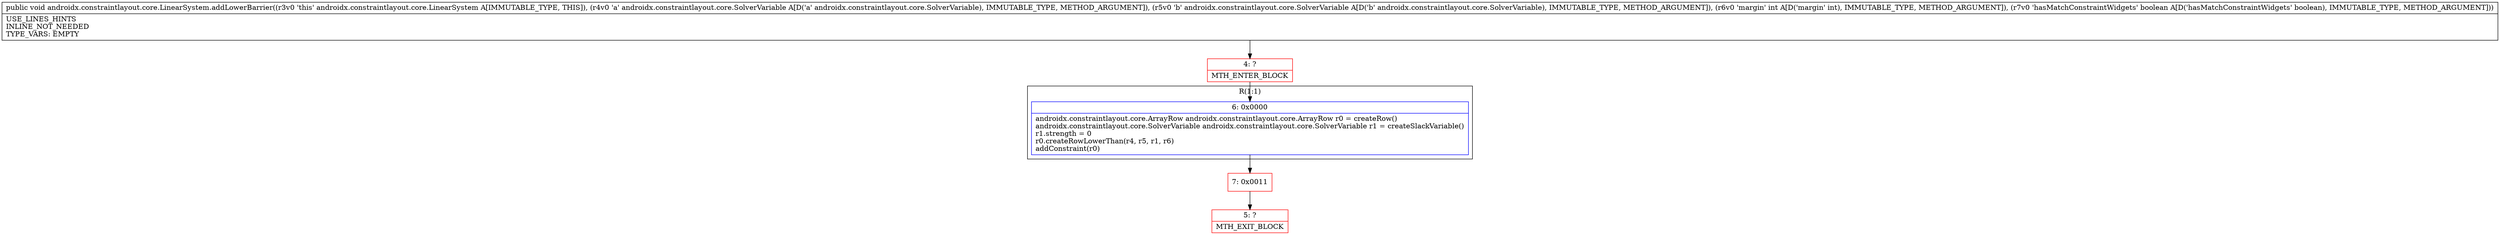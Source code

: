 digraph "CFG forandroidx.constraintlayout.core.LinearSystem.addLowerBarrier(Landroidx\/constraintlayout\/core\/SolverVariable;Landroidx\/constraintlayout\/core\/SolverVariable;IZ)V" {
subgraph cluster_Region_150397447 {
label = "R(1:1)";
node [shape=record,color=blue];
Node_6 [shape=record,label="{6\:\ 0x0000|androidx.constraintlayout.core.ArrayRow androidx.constraintlayout.core.ArrayRow r0 = createRow()\landroidx.constraintlayout.core.SolverVariable androidx.constraintlayout.core.SolverVariable r1 = createSlackVariable()\lr1.strength = 0\lr0.createRowLowerThan(r4, r5, r1, r6)\laddConstraint(r0)\l}"];
}
Node_4 [shape=record,color=red,label="{4\:\ ?|MTH_ENTER_BLOCK\l}"];
Node_7 [shape=record,color=red,label="{7\:\ 0x0011}"];
Node_5 [shape=record,color=red,label="{5\:\ ?|MTH_EXIT_BLOCK\l}"];
MethodNode[shape=record,label="{public void androidx.constraintlayout.core.LinearSystem.addLowerBarrier((r3v0 'this' androidx.constraintlayout.core.LinearSystem A[IMMUTABLE_TYPE, THIS]), (r4v0 'a' androidx.constraintlayout.core.SolverVariable A[D('a' androidx.constraintlayout.core.SolverVariable), IMMUTABLE_TYPE, METHOD_ARGUMENT]), (r5v0 'b' androidx.constraintlayout.core.SolverVariable A[D('b' androidx.constraintlayout.core.SolverVariable), IMMUTABLE_TYPE, METHOD_ARGUMENT]), (r6v0 'margin' int A[D('margin' int), IMMUTABLE_TYPE, METHOD_ARGUMENT]), (r7v0 'hasMatchConstraintWidgets' boolean A[D('hasMatchConstraintWidgets' boolean), IMMUTABLE_TYPE, METHOD_ARGUMENT]))  | USE_LINES_HINTS\lINLINE_NOT_NEEDED\lTYPE_VARS: EMPTY\l}"];
MethodNode -> Node_4;Node_6 -> Node_7;
Node_4 -> Node_6;
Node_7 -> Node_5;
}

